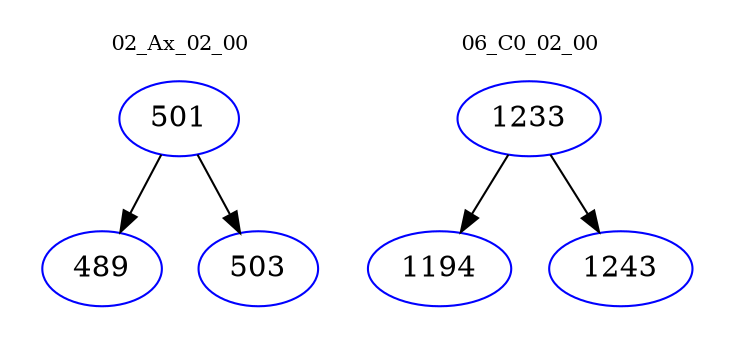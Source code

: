digraph{
subgraph cluster_0 {
color = white
label = "02_Ax_02_00";
fontsize=10;
T0_501 [label="501", color="blue"]
T0_501 -> T0_489 [color="black"]
T0_489 [label="489", color="blue"]
T0_501 -> T0_503 [color="black"]
T0_503 [label="503", color="blue"]
}
subgraph cluster_1 {
color = white
label = "06_C0_02_00";
fontsize=10;
T1_1233 [label="1233", color="blue"]
T1_1233 -> T1_1194 [color="black"]
T1_1194 [label="1194", color="blue"]
T1_1233 -> T1_1243 [color="black"]
T1_1243 [label="1243", color="blue"]
}
}
